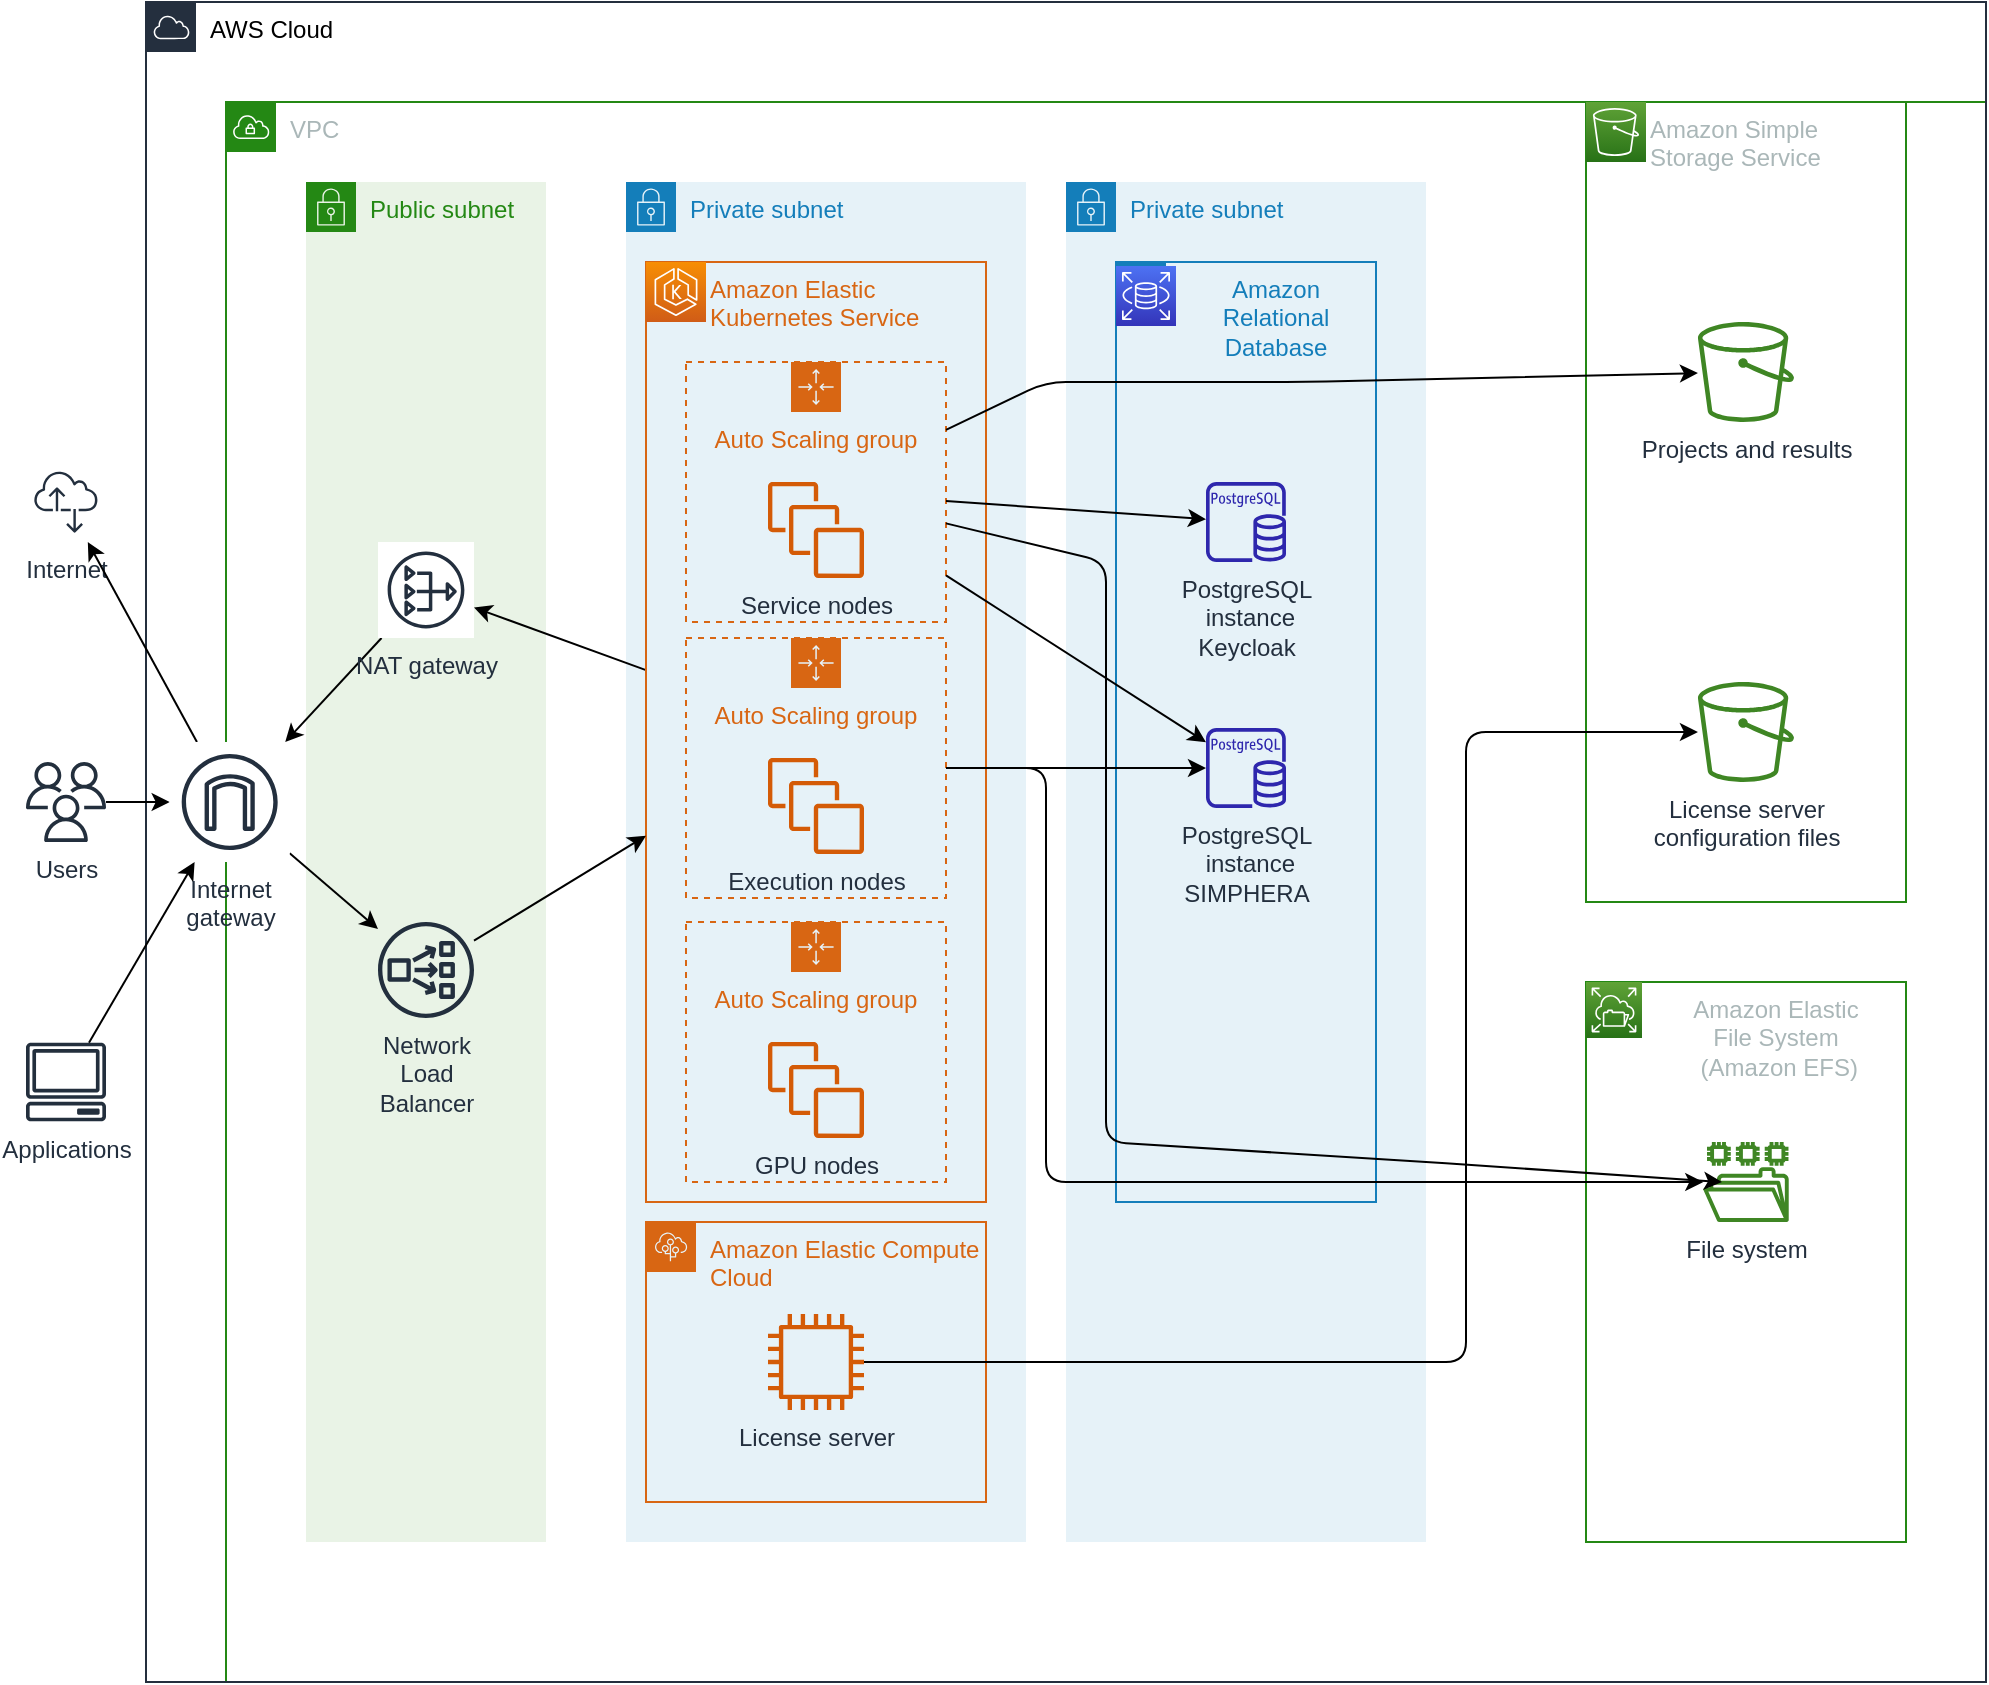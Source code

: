 <mxfile>
    <diagram id="Ht1M8jgEwFfnCIfOTk4-" name="Page-1">
        <mxGraphModel dx="1359" dy="1111" grid="1" gridSize="10" guides="1" tooltips="1" connect="1" arrows="1" fold="1" page="1" pageScale="1" pageWidth="1169" pageHeight="827" background="#ffffff" math="0" shadow="0">
            <root>
                <mxCell id="0"/>
                <mxCell id="1" parent="0"/>
                <mxCell id="25" value="VPC" style="points=[[0,0],[0.25,0],[0.5,0],[0.75,0],[1,0],[1,0.25],[1,0.5],[1,0.75],[1,1],[0.75,1],[0.5,1],[0.25,1],[0,1],[0,0.75],[0,0.5],[0,0.25]];outlineConnect=0;gradientColor=none;html=1;whiteSpace=wrap;fontSize=12;fontStyle=0;container=1;pointerEvents=0;collapsible=0;recursiveResize=0;shape=mxgraph.aws4.group;grIcon=mxgraph.aws4.group_vpc;strokeColor=#248814;fillColor=none;verticalAlign=top;align=left;spacingLeft=30;fontColor=#AAB7B8;dashed=0;rounded=0;" parent="1" vertex="1">
                    <mxGeometry x="120" y="80" width="880" height="790" as="geometry"/>
                </mxCell>
                <mxCell id="40" value="Private subnet" style="points=[[0,0],[0.25,0],[0.5,0],[0.75,0],[1,0],[1,0.25],[1,0.5],[1,0.75],[1,1],[0.75,1],[0.5,1],[0.25,1],[0,1],[0,0.75],[0,0.5],[0,0.25]];outlineConnect=0;gradientColor=none;html=1;whiteSpace=wrap;fontSize=12;fontStyle=0;container=1;pointerEvents=0;collapsible=0;recursiveResize=0;shape=mxgraph.aws4.group;grIcon=mxgraph.aws4.group_security_group;grStroke=0;strokeColor=#147EBA;fillColor=#E6F2F8;verticalAlign=top;align=left;spacingLeft=30;fontColor=#147EBA;dashed=0;" parent="25" vertex="1">
                    <mxGeometry x="420" y="40" width="180" height="680" as="geometry"/>
                </mxCell>
                <mxCell id="45" value="Amazon Relational Database" style="points=[[0,0],[0.25,0],[0.5,0],[0.75,0],[1,0],[1,0.25],[1,0.5],[1,0.75],[1,1],[0.75,1],[0.5,1],[0.25,1],[0,1],[0,0.75],[0,0.5],[0,0.25]];outlineConnect=0;gradientColor=none;html=1;whiteSpace=wrap;fontSize=12;fontStyle=0;container=1;pointerEvents=0;collapsible=0;recursiveResize=0;shape=mxgraph.aws4.group;grIcon=mxgraph.aws4.group_region;strokeColor=#147EBA;fillColor=none;verticalAlign=top;align=center;spacingLeft=30;fontColor=#147EBA;" parent="40" vertex="1">
                    <mxGeometry x="25" y="40" width="130" height="470" as="geometry"/>
                </mxCell>
                <mxCell id="44" value="" style="sketch=0;points=[[0,0,0],[0.25,0,0],[0.5,0,0],[0.75,0,0],[1,0,0],[0,1,0],[0.25,1,0],[0.5,1,0],[0.75,1,0],[1,1,0],[0,0.25,0],[0,0.5,0],[0,0.75,0],[1,0.25,0],[1,0.5,0],[1,0.75,0]];outlineConnect=0;fontColor=#232F3E;gradientColor=#4D72F3;gradientDirection=north;fillColor=#3334B9;strokeColor=#ffffff;dashed=0;verticalLabelPosition=bottom;verticalAlign=top;align=center;html=1;fontSize=12;fontStyle=0;aspect=fixed;shape=mxgraph.aws4.resourceIcon;resIcon=mxgraph.aws4.rds;" parent="45" vertex="1">
                    <mxGeometry y="2" width="30" height="30" as="geometry"/>
                </mxCell>
                <mxCell id="47" value="PostgreSQL&lt;br&gt;&amp;nbsp;instance&lt;br&gt;Keycloak" style="sketch=0;outlineConnect=0;fontColor=#232F3E;gradientColor=none;fillColor=#2E27AD;strokeColor=none;dashed=0;verticalLabelPosition=bottom;verticalAlign=top;align=center;html=1;fontSize=12;fontStyle=0;aspect=fixed;pointerEvents=1;shape=mxgraph.aws4.rds_postgresql_instance;" parent="45" vertex="1">
                    <mxGeometry x="45" y="110" width="40" height="40" as="geometry"/>
                </mxCell>
                <mxCell id="48" value="PostgreSQL&lt;br&gt;&amp;nbsp;instance&lt;br&gt;SIMPHERA" style="sketch=0;outlineConnect=0;fontColor=#232F3E;gradientColor=none;fillColor=#2E27AD;strokeColor=none;dashed=0;verticalLabelPosition=bottom;verticalAlign=top;align=center;html=1;fontSize=12;fontStyle=0;aspect=fixed;pointerEvents=1;shape=mxgraph.aws4.rds_postgresql_instance;" parent="45" vertex="1">
                    <mxGeometry x="45" y="233" width="40" height="40" as="geometry"/>
                </mxCell>
                <mxCell id="22" value="AWS Cloud" style="outlineConnect=0;gradientColor=none;html=1;whiteSpace=wrap;fontSize=12;fontStyle=0;shape=mxgraph.aws4.group;grIcon=mxgraph.aws4.group_aws_cloud;strokeColor=#242f3e;fillColor=none;verticalAlign=top;align=left;spacingLeft=30;fontColor=#000000;dashed=0;rounded=0;" parent="40" vertex="1">
                    <mxGeometry x="-460" y="-90" width="920" height="840" as="geometry"/>
                </mxCell>
                <mxCell id="26" value="Public subnet" style="points=[[0,0],[0.25,0],[0.5,0],[0.75,0],[1,0],[1,0.25],[1,0.5],[1,0.75],[1,1],[0.75,1],[0.5,1],[0.25,1],[0,1],[0,0.75],[0,0.5],[0,0.25]];outlineConnect=0;gradientColor=none;html=1;whiteSpace=wrap;fontSize=12;fontStyle=0;container=1;pointerEvents=0;collapsible=0;recursiveResize=0;shape=mxgraph.aws4.group;grIcon=mxgraph.aws4.group_security_group;grStroke=0;strokeColor=#248814;fillColor=#e9f3e6;verticalAlign=top;align=left;spacingLeft=30;fontColor=#248814;dashed=0;rounded=0;" parent="1" vertex="1">
                    <mxGeometry x="160" y="120" width="120" height="680" as="geometry"/>
                </mxCell>
                <mxCell id="78" value="Network&lt;br&gt;Load&lt;br&gt;Balancer" style="sketch=0;outlineConnect=0;fontColor=#232F3E;gradientColor=none;fillColor=#232F3E;strokeColor=#232F3E;dashed=0;verticalLabelPosition=bottom;verticalAlign=top;align=center;html=1;fontSize=12;fontStyle=0;aspect=fixed;pointerEvents=1;shape=mxgraph.aws4.network_load_balancer;" parent="26" vertex="1">
                    <mxGeometry x="36" y="370" width="48" height="48" as="geometry"/>
                </mxCell>
                <mxCell id="27" value="Private subnet" style="points=[[0,0],[0.25,0],[0.5,0],[0.75,0],[1,0],[1,0.25],[1,0.5],[1,0.75],[1,1],[0.75,1],[0.5,1],[0.25,1],[0,1],[0,0.75],[0,0.5],[0,0.25]];outlineConnect=0;gradientColor=none;html=1;whiteSpace=wrap;fontSize=12;fontStyle=0;container=1;pointerEvents=0;collapsible=0;recursiveResize=0;shape=mxgraph.aws4.group;grIcon=mxgraph.aws4.group_security_group;grStroke=0;strokeColor=#147EBA;fillColor=#e6f2f8;verticalAlign=top;align=left;spacingLeft=30;fontColor=#147EBA;dashed=0;rounded=0;" parent="1" vertex="1">
                    <mxGeometry x="320" y="120" width="200" height="680" as="geometry"/>
                </mxCell>
                <mxCell id="91" style="edgeStyle=none;html=1;strokeColor=#000000;fontColor=#248814;endArrow=classic;endFill=1;" parent="1" source="28" target="75" edge="1">
                    <mxGeometry relative="1" as="geometry"/>
                </mxCell>
                <mxCell id="28" value="Amazon Elastic Kubernetes Service" style="points=[[0,0],[0.25,0],[0.5,0],[0.75,0],[1,0],[1,0.25],[1,0.5],[1,0.75],[1,1],[0.75,1],[0.5,1],[0.25,1],[0,1],[0,0.75],[0,0.5],[0,0.25]];outlineConnect=0;gradientColor=none;html=1;whiteSpace=wrap;fontSize=12;fontStyle=0;container=1;pointerEvents=0;collapsible=0;recursiveResize=0;shape=mxgraph.aws4.group;grIcon=mxgraph.aws4.group_elastic_beanstalk;strokeColor=#D86613;fillColor=none;verticalAlign=top;align=left;spacingLeft=30;fontColor=#D86613;dashed=0;" parent="1" vertex="1">
                    <mxGeometry x="330" y="160" width="170" height="470" as="geometry"/>
                </mxCell>
                <mxCell id="29" value="" style="sketch=0;points=[[0,0,0],[0.25,0,0],[0.5,0,0],[0.75,0,0],[1,0,0],[0,1,0],[0.25,1,0],[0.5,1,0],[0.75,1,0],[1,1,0],[0,0.25,0],[0,0.5,0],[0,0.75,0],[1,0.25,0],[1,0.5,0],[1,0.75,0]];outlineConnect=0;fontColor=#232F3E;gradientColor=#F78E04;gradientDirection=north;fillColor=#D05C17;strokeColor=#ffffff;dashed=0;verticalLabelPosition=bottom;verticalAlign=top;align=center;html=1;fontSize=12;fontStyle=0;aspect=fixed;shape=mxgraph.aws4.resourceIcon;resIcon=mxgraph.aws4.eks;" parent="28" vertex="1">
                    <mxGeometry width="30" height="30" as="geometry"/>
                </mxCell>
                <mxCell id="30" value="Auto Scaling group" style="points=[[0,0],[0.25,0],[0.5,0],[0.75,0],[1,0],[1,0.25],[1,0.5],[1,0.75],[1,1],[0.75,1],[0.5,1],[0.25,1],[0,1],[0,0.75],[0,0.5],[0,0.25]];outlineConnect=0;gradientColor=none;html=1;whiteSpace=wrap;fontSize=12;fontStyle=0;container=1;pointerEvents=0;collapsible=0;recursiveResize=0;shape=mxgraph.aws4.groupCenter;grIcon=mxgraph.aws4.group_auto_scaling_group;grStroke=1;strokeColor=#D86613;fillColor=none;verticalAlign=top;align=center;fontColor=#D86613;dashed=1;spacingTop=25;" parent="28" vertex="1">
                    <mxGeometry x="20" y="50" width="130" height="130" as="geometry"/>
                </mxCell>
                <mxCell id="31" value="Service nodes" style="sketch=0;outlineConnect=0;fontColor=#232F3E;gradientColor=none;fillColor=#D45B07;strokeColor=none;dashed=0;verticalLabelPosition=bottom;verticalAlign=top;align=center;html=1;fontSize=12;fontStyle=0;aspect=fixed;pointerEvents=1;shape=mxgraph.aws4.instances;" parent="30" vertex="1">
                    <mxGeometry x="41" y="60" width="48" height="48" as="geometry"/>
                </mxCell>
                <mxCell id="33" value="Auto Scaling group" style="points=[[0,0],[0.25,0],[0.5,0],[0.75,0],[1,0],[1,0.25],[1,0.5],[1,0.75],[1,1],[0.75,1],[0.5,1],[0.25,1],[0,1],[0,0.75],[0,0.5],[0,0.25]];outlineConnect=0;gradientColor=none;html=1;whiteSpace=wrap;fontSize=12;fontStyle=0;container=1;pointerEvents=0;collapsible=0;recursiveResize=0;shape=mxgraph.aws4.groupCenter;grIcon=mxgraph.aws4.group_auto_scaling_group;grStroke=1;strokeColor=#D86613;fillColor=none;verticalAlign=top;align=center;fontColor=#D86613;dashed=1;spacingTop=25;" parent="28" vertex="1">
                    <mxGeometry x="20" y="188" width="130" height="130" as="geometry"/>
                </mxCell>
                <mxCell id="34" value="Execution nodes" style="sketch=0;outlineConnect=0;fontColor=#232F3E;gradientColor=none;fillColor=#D45B07;strokeColor=none;dashed=0;verticalLabelPosition=bottom;verticalAlign=top;align=center;html=1;fontSize=12;fontStyle=0;aspect=fixed;pointerEvents=1;shape=mxgraph.aws4.instances;" parent="33" vertex="1">
                    <mxGeometry x="41" y="60" width="48" height="48" as="geometry"/>
                </mxCell>
                <mxCell id="35" value="Auto Scaling group" style="points=[[0,0],[0.25,0],[0.5,0],[0.75,0],[1,0],[1,0.25],[1,0.5],[1,0.75],[1,1],[0.75,1],[0.5,1],[0.25,1],[0,1],[0,0.75],[0,0.5],[0,0.25]];outlineConnect=0;gradientColor=none;html=1;whiteSpace=wrap;fontSize=12;fontStyle=0;container=1;pointerEvents=0;collapsible=0;recursiveResize=0;shape=mxgraph.aws4.groupCenter;grIcon=mxgraph.aws4.group_auto_scaling_group;grStroke=1;strokeColor=#D86613;fillColor=none;verticalAlign=top;align=center;fontColor=#D86613;dashed=1;spacingTop=25;" parent="1" vertex="1">
                    <mxGeometry x="350" y="490" width="130" height="130" as="geometry"/>
                </mxCell>
                <mxCell id="36" value="GPU nodes" style="sketch=0;outlineConnect=0;fontColor=#232F3E;gradientColor=none;fillColor=#D45B07;strokeColor=none;dashed=0;verticalLabelPosition=bottom;verticalAlign=top;align=center;html=1;fontSize=12;fontStyle=0;aspect=fixed;pointerEvents=1;shape=mxgraph.aws4.instances;" parent="35" vertex="1">
                    <mxGeometry x="41" y="60" width="48" height="48" as="geometry"/>
                </mxCell>
                <mxCell id="37" value="Amazon Elastic Compute Cloud" style="points=[[0,0],[0.25,0],[0.5,0],[0.75,0],[1,0],[1,0.25],[1,0.5],[1,0.75],[1,1],[0.75,1],[0.5,1],[0.25,1],[0,1],[0,0.75],[0,0.5],[0,0.25]];outlineConnect=0;gradientColor=none;html=1;whiteSpace=wrap;fontSize=12;fontStyle=0;container=1;pointerEvents=0;collapsible=0;recursiveResize=0;shape=mxgraph.aws4.group;grIcon=mxgraph.aws4.group_elastic_beanstalk;strokeColor=#D86613;fillColor=none;verticalAlign=top;align=left;spacingLeft=30;fontColor=#D86613;dashed=0;" parent="1" vertex="1">
                    <mxGeometry x="330" y="640" width="170" height="140" as="geometry"/>
                </mxCell>
                <mxCell id="39" value="License server" style="sketch=0;outlineConnect=0;fontColor=#232F3E;gradientColor=none;fillColor=#D45B07;strokeColor=none;dashed=0;verticalLabelPosition=bottom;verticalAlign=top;align=center;html=1;fontSize=12;fontStyle=0;aspect=fixed;pointerEvents=1;shape=mxgraph.aws4.instance2;" parent="37" vertex="1">
                    <mxGeometry x="61" y="46" width="48" height="48" as="geometry"/>
                </mxCell>
                <mxCell id="51" value="Amazon Simple Storage Service" style="points=[[0,0],[0.25,0],[0.5,0],[0.75,0],[1,0],[1,0.25],[1,0.5],[1,0.75],[1,1],[0.75,1],[0.5,1],[0.25,1],[0,1],[0,0.75],[0,0.5],[0,0.25]];outlineConnect=0;gradientColor=none;html=1;whiteSpace=wrap;fontSize=12;fontStyle=0;container=1;pointerEvents=0;collapsible=0;recursiveResize=0;shape=mxgraph.aws4.group;grIcon=mxgraph.aws4.group_vpc;strokeColor=#248814;fillColor=none;verticalAlign=top;align=left;spacingLeft=30;fontColor=#AAB7B8;dashed=0;" parent="1" vertex="1">
                    <mxGeometry x="800" y="80" width="160" height="400" as="geometry"/>
                </mxCell>
                <mxCell id="54" value="" style="sketch=0;points=[[0,0,0],[0.25,0,0],[0.5,0,0],[0.75,0,0],[1,0,0],[0,1,0],[0.25,1,0],[0.5,1,0],[0.75,1,0],[1,1,0],[0,0.25,0],[0,0.5,0],[0,0.75,0],[1,0.25,0],[1,0.5,0],[1,0.75,0]];outlineConnect=0;fontColor=#232F3E;gradientColor=#60A337;gradientDirection=north;fillColor=#277116;strokeColor=#ffffff;dashed=0;verticalLabelPosition=bottom;verticalAlign=top;align=center;html=1;fontSize=12;fontStyle=0;aspect=fixed;shape=mxgraph.aws4.resourceIcon;resIcon=mxgraph.aws4.s3;" parent="51" vertex="1">
                    <mxGeometry width="30" height="30" as="geometry"/>
                </mxCell>
                <mxCell id="56" value="License server&lt;br&gt;configuration files" style="sketch=0;outlineConnect=0;fontColor=#232F3E;gradientColor=none;fillColor=#3F8624;strokeColor=none;dashed=0;verticalLabelPosition=bottom;verticalAlign=top;align=center;html=1;fontSize=12;fontStyle=0;aspect=fixed;pointerEvents=1;shape=mxgraph.aws4.bucket;" parent="51" vertex="1">
                    <mxGeometry x="55.96" y="290" width="48.08" height="50" as="geometry"/>
                </mxCell>
                <mxCell id="55" value="Projects and results" style="sketch=0;outlineConnect=0;fontColor=#232F3E;gradientColor=none;fillColor=#3F8624;strokeColor=none;dashed=0;verticalLabelPosition=bottom;verticalAlign=top;align=center;html=1;fontSize=12;fontStyle=0;aspect=fixed;pointerEvents=1;shape=mxgraph.aws4.bucket;" parent="51" vertex="1">
                    <mxGeometry x="55.96" y="110" width="48.08" height="50" as="geometry"/>
                </mxCell>
                <mxCell id="53" value="Amazon Elastic&lt;br&gt;File System&lt;br&gt;&amp;nbsp;(Amazon EFS)" style="points=[[0,0],[0.25,0],[0.5,0],[0.75,0],[1,0],[1,0.25],[1,0.5],[1,0.75],[1,1],[0.75,1],[0.5,1],[0.25,1],[0,1],[0,0.75],[0,0.5],[0,0.25]];outlineConnect=0;gradientColor=none;html=1;whiteSpace=wrap;fontSize=12;fontStyle=0;container=1;pointerEvents=0;collapsible=0;recursiveResize=0;shape=mxgraph.aws4.group;grIcon=mxgraph.aws4.group_vpc;strokeColor=#248814;fillColor=none;verticalAlign=top;align=center;spacingLeft=30;fontColor=#AAB7B8;dashed=0;" parent="1" vertex="1">
                    <mxGeometry x="800" y="520" width="160" height="280" as="geometry"/>
                </mxCell>
                <mxCell id="50" value="" style="sketch=0;points=[[0,0,0],[0.25,0,0],[0.5,0,0],[0.75,0,0],[1,0,0],[0,1,0],[0.25,1,0],[0.5,1,0],[0.75,1,0],[1,1,0],[0,0.25,0],[0,0.5,0],[0,0.75,0],[1,0.25,0],[1,0.5,0],[1,0.75,0]];outlineConnect=0;fontColor=#232F3E;gradientColor=#60A337;gradientDirection=north;fillColor=#277116;strokeColor=#ffffff;dashed=0;verticalLabelPosition=bottom;verticalAlign=top;align=center;html=1;fontSize=12;fontStyle=0;aspect=fixed;shape=mxgraph.aws4.resourceIcon;resIcon=mxgraph.aws4.elastic_file_system;" parent="53" vertex="1">
                    <mxGeometry width="28" height="28" as="geometry"/>
                </mxCell>
                <mxCell id="59" value="File system" style="sketch=0;outlineConnect=0;fontColor=#232F3E;gradientColor=none;fillColor=#3F8624;strokeColor=none;dashed=0;verticalLabelPosition=bottom;verticalAlign=top;align=center;html=1;fontSize=12;fontStyle=0;aspect=fixed;pointerEvents=1;shape=mxgraph.aws4.file_system;" parent="1" vertex="1">
                    <mxGeometry x="858.63" y="600" width="42.74" height="40" as="geometry"/>
                </mxCell>
                <mxCell id="60" value="Internet" style="sketch=0;outlineConnect=0;fontColor=#232F3E;gradientColor=none;strokeColor=#232F3E;fillColor=#ffffff;dashed=0;verticalLabelPosition=bottom;verticalAlign=top;align=center;html=1;fontSize=12;fontStyle=0;aspect=fixed;shape=mxgraph.aws4.resourceIcon;resIcon=mxgraph.aws4.internet_alt2;" parent="1" vertex="1">
                    <mxGeometry x="20" y="260" width="40" height="40" as="geometry"/>
                </mxCell>
                <mxCell id="88" style="edgeStyle=none;html=1;strokeColor=#000000;fontColor=#248814;endArrow=classic;endFill=1;" parent="1" source="71" target="74" edge="1">
                    <mxGeometry relative="1" as="geometry"/>
                </mxCell>
                <mxCell id="71" value="Applications" style="sketch=0;outlineConnect=0;fontColor=#232F3E;gradientColor=none;fillColor=#232F3D;strokeColor=none;dashed=0;verticalLabelPosition=bottom;verticalAlign=top;align=center;html=1;fontSize=12;fontStyle=0;aspect=fixed;pointerEvents=1;shape=mxgraph.aws4.client;" parent="1" vertex="1">
                    <mxGeometry x="20" y="550" width="40" height="40" as="geometry"/>
                </mxCell>
                <mxCell id="86" style="edgeStyle=none;html=1;strokeColor=#000000;fontColor=#248814;endArrow=classic;endFill=1;" parent="1" source="73" target="74" edge="1">
                    <mxGeometry relative="1" as="geometry"/>
                </mxCell>
                <mxCell id="73" value="Users" style="sketch=0;outlineConnect=0;fontColor=#232F3E;gradientColor=none;fillColor=#232F3D;strokeColor=none;dashed=0;verticalLabelPosition=bottom;verticalAlign=top;align=center;html=1;fontSize=12;fontStyle=0;aspect=fixed;pointerEvents=1;shape=mxgraph.aws4.users;" parent="1" vertex="1">
                    <mxGeometry x="20" y="410" width="40" height="40" as="geometry"/>
                </mxCell>
                <mxCell id="85" style="edgeStyle=none;html=1;fontColor=#248814;endArrow=classic;endFill=1;strokeColor=#000000;" parent="1" source="74" target="60" edge="1">
                    <mxGeometry relative="1" as="geometry">
                        <mxPoint x="70" y="280" as="targetPoint"/>
                    </mxGeometry>
                </mxCell>
                <mxCell id="90" style="edgeStyle=none;html=1;strokeColor=#000000;fontColor=#248814;endArrow=classic;endFill=1;" parent="1" source="74" target="78" edge="1">
                    <mxGeometry relative="1" as="geometry"/>
                </mxCell>
                <mxCell id="74" value="Internet&#10;gateway" style="outlineConnect=0;fontColor=#232F3E;gradientColor=none;strokeColor=#232F3E;fillColor=#ffffff;dashed=0;verticalLabelPosition=bottom;verticalAlign=top;align=center;html=1;fontSize=12;fontStyle=0;aspect=fixed;shape=mxgraph.aws4.resourceIcon;resIcon=mxgraph.aws4.internet_gateway;shadow=0;direction=east;movable=1;resizable=1;rotatable=1;deletable=1;editable=1;connectable=1;" parent="1" vertex="1">
                    <mxGeometry x="91.84" y="400" width="60" height="60" as="geometry"/>
                </mxCell>
                <mxCell id="89" style="edgeStyle=none;html=1;strokeColor=#000000;fontColor=#248814;endArrow=classic;endFill=1;" parent="1" source="75" target="74" edge="1">
                    <mxGeometry relative="1" as="geometry"/>
                </mxCell>
                <mxCell id="75" value="NAT gateway" style="sketch=0;outlineConnect=0;fontColor=#232F3E;gradientColor=none;strokeColor=#232F3E;fillColor=#ffffff;dashed=0;verticalLabelPosition=bottom;verticalAlign=top;align=center;html=1;fontSize=12;fontStyle=0;aspect=fixed;shape=mxgraph.aws4.resourceIcon;resIcon=mxgraph.aws4.nat_gateway;" parent="1" vertex="1">
                    <mxGeometry x="196" y="300" width="48" height="48" as="geometry"/>
                </mxCell>
                <mxCell id="92" style="edgeStyle=none;html=1;strokeColor=#000000;fontColor=#248814;endArrow=classic;endFill=1;rounded=1;" parent="1" source="78" target="28" edge="1">
                    <mxGeometry relative="1" as="geometry"/>
                </mxCell>
                <mxCell id="93" style="edgeStyle=none;rounded=1;html=1;strokeColor=#000000;fontColor=#248814;endArrow=classic;endFill=1;" parent="1" source="30" target="55" edge="1">
                    <mxGeometry relative="1" as="geometry">
                        <Array as="points">
                            <mxPoint x="530" y="220"/>
                            <mxPoint x="660" y="220"/>
                        </Array>
                    </mxGeometry>
                </mxCell>
                <mxCell id="94" style="edgeStyle=none;rounded=1;html=1;strokeColor=#000000;fontColor=#248814;endArrow=classic;endFill=1;" parent="1" source="30" target="47" edge="1">
                    <mxGeometry relative="1" as="geometry"/>
                </mxCell>
                <mxCell id="95" style="edgeStyle=none;rounded=1;html=1;strokeColor=#000000;fontColor=#248814;endArrow=classic;endFill=1;" parent="1" source="33" target="48" edge="1">
                    <mxGeometry relative="1" as="geometry"/>
                </mxCell>
                <mxCell id="96" style="edgeStyle=none;rounded=1;html=1;strokeColor=#000000;fontColor=#248814;endArrow=classic;endFill=1;" parent="1" source="30" target="48" edge="1">
                    <mxGeometry relative="1" as="geometry"/>
                </mxCell>
                <mxCell id="97" style="edgeStyle=none;rounded=1;html=1;strokeColor=#000000;fontColor=#248814;endArrow=classic;endFill=1;" parent="1" source="39" target="56" edge="1">
                    <mxGeometry relative="1" as="geometry">
                        <Array as="points">
                            <mxPoint x="740" y="710"/>
                            <mxPoint x="740" y="560"/>
                            <mxPoint x="740" y="395"/>
                        </Array>
                    </mxGeometry>
                </mxCell>
                <mxCell id="99" style="edgeStyle=none;html=1;entryX=0.219;entryY=0.5;entryDx=0;entryDy=0;entryPerimeter=0;strokeColor=#000000;" parent="1" source="30" target="59" edge="1">
                    <mxGeometry relative="1" as="geometry">
                        <Array as="points">
                            <mxPoint x="560" y="310"/>
                            <mxPoint x="560" y="600"/>
                            <mxPoint x="720" y="610"/>
                        </Array>
                    </mxGeometry>
                </mxCell>
                <mxCell id="100" style="edgeStyle=none;html=1;strokeColor=#000000;" parent="1" source="33" target="59" edge="1">
                    <mxGeometry relative="1" as="geometry">
                        <Array as="points">
                            <mxPoint x="530" y="413"/>
                            <mxPoint x="530" y="620"/>
                        </Array>
                    </mxGeometry>
                </mxCell>
            </root>
        </mxGraphModel>
    </diagram>
</mxfile>